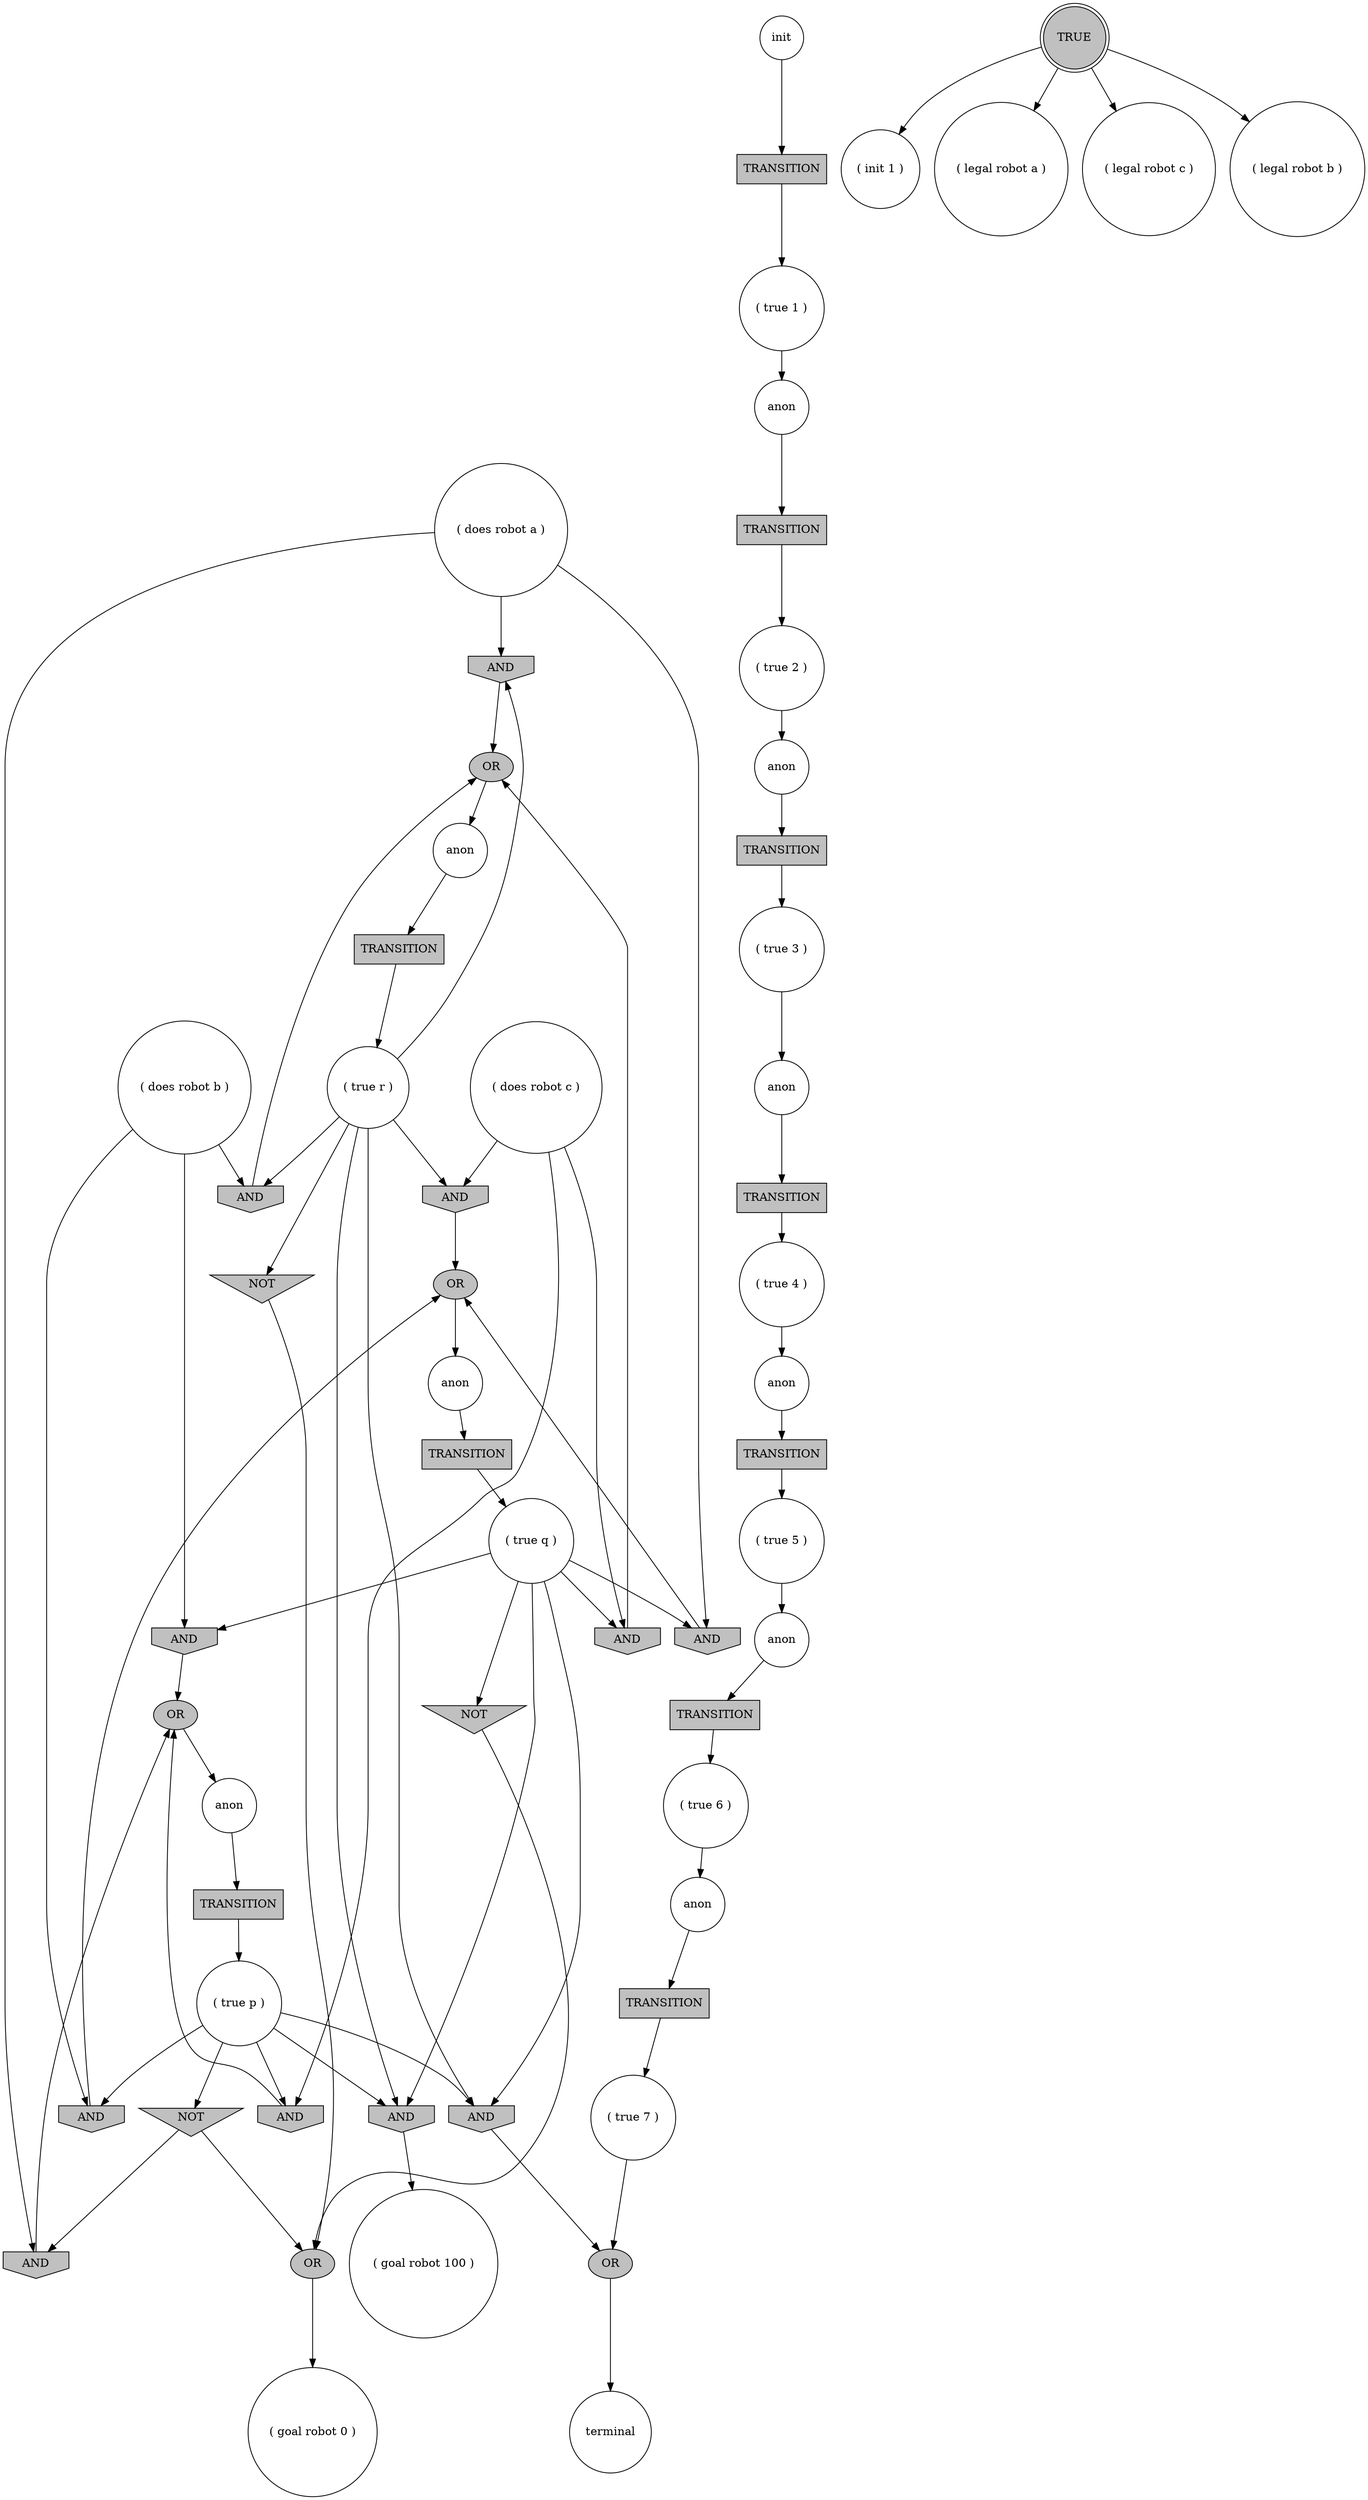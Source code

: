 digraph propNet
{
	"@615c9f5c"[shape=invhouse, style= filled, fillcolor=grey, label="AND"]; "@615c9f5c"->"@1537ee71"; 
	"@23d0a9d3"[shape=circle, style= filled, fillcolor=white, label="( true 3 )"]; "@23d0a9d3"->"@20ebfe2"; 
	"@4ca24924"[shape=circle, style= filled, fillcolor=white, label="( true 1 )"]; "@4ca24924"->"@50c210e7"; 
	"@6afdc8fb"[shape=box, style= filled, fillcolor=grey, label="TRANSITION"]; "@6afdc8fb"->"@7ea00bd8"; 
	"@4d40fbca"[shape=circle, style= filled, fillcolor=white, label="anon"]; "@4d40fbca"->"@3027db46"; 
	"@7eb0943e"[shape=circle, style= filled, fillcolor=white, label="( does robot a )"]; "@7eb0943e"->"@615c9f5c"; "@7eb0943e"->"@38e0a382"; "@7eb0943e"->"@6fc8d10d"; 
	"@6ae7c468"[shape=circle, style= filled, fillcolor=white, label="anon"]; "@6ae7c468"->"@17cf00b8"; 
	"@2e3feec"[shape=circle, style= filled, fillcolor=white, label="( true 5 )"]; "@2e3feec"->"@2574e29"; 
	"@4f2fe6bc"[shape=circle, style= filled, fillcolor=white, label="( init 1 )"]; 
	"@6ee07d73"[shape=invhouse, style= filled, fillcolor=grey, label="AND"]; "@6ee07d73"->"@774a9694"; 
	"@7c6e452"[shape=ellipse, style= filled, fillcolor=grey, label="OR"]; "@7c6e452"->"@239c2cd6"; 
	"@33b45220"[shape=invhouse, style= filled, fillcolor=grey, label="AND"]; "@33b45220"->"@1537ee71"; 
	"@11a9653c"[shape=box, style= filled, fillcolor=grey, label="TRANSITION"]; "@11a9653c"->"@23d0a9d3"; 
	"@74b9c22e"[shape=circle, style= filled, fillcolor=white, label="( true q )"]; "@74b9c22e"->"@33b45220"; "@74b9c22e"->"@6fc8d10d"; "@74b9c22e"->"@4c1a2180"; "@74b9c22e"->"@3313efed"; "@74b9c22e"->"@2ab3ebed"; "@74b9c22e"->"@200a2a24"; 
	"@7cf096e8"[shape=circle, style= filled, fillcolor=white, label="( does robot c )"]; "@7cf096e8"->"@6ee07d73"; "@7cf096e8"->"@33b45220"; "@7cf096e8"->"@678cabf1"; 
	"@4c1a2180"[shape=invhouse, style= filled, fillcolor=grey, label="AND"]; "@4c1a2180"->"@7c6e452"; 
	"@15a6b0bb"[shape=invhouse, style= filled, fillcolor=grey, label="AND"]; "@15a6b0bb"->"@774a9694"; 
	"@6df3f0ec"[shape=circle, style= filled, fillcolor=white, label="( true p )"]; "@6df3f0ec"->"@16c52be4"; "@6df3f0ec"->"@4c1a2180"; "@6df3f0ec"->"@678cabf1"; "@6df3f0ec"->"@15a6b0bb"; "@6df3f0ec"->"@2ab3ebed"; 
	"@16c52be4"[shape=invtriangle, style= filled, fillcolor=grey, label="NOT"]; "@16c52be4"->"@38e0a382"; "@16c52be4"->"@1abe9852"; 
	"@50c210e7"[shape=circle, style= filled, fillcolor=white, label="anon"]; "@50c210e7"->"@40dd17f8"; 
	"@40dd17f8"[shape=box, style= filled, fillcolor=grey, label="TRANSITION"]; "@40dd17f8"->"@33af1fd0"; 
	"@1d117136"[shape=box, style= filled, fillcolor=grey, label="TRANSITION"]; "@1d117136"->"@4ca24924"; 
	"@4a3c1495"[shape=circle, style= filled, fillcolor=white, label="( true r )"]; "@4a3c1495"->"@615c9f5c"; "@4a3c1495"->"@6ee07d73"; "@4a3c1495"->"@2688584f"; "@4a3c1495"->"@4c1a2180"; "@4a3c1495"->"@2ab3ebed"; "@4a3c1495"->"@3bcfb280"; 
	"@7fbb1e91"[shape=box, style= filled, fillcolor=grey, label="TRANSITION"]; "@7fbb1e91"->"@74b9c22e"; 
	"@200a2a24"[shape=invtriangle, style= filled, fillcolor=grey, label="NOT"]; "@200a2a24"->"@1abe9852"; 
	"@7879d9c9"[shape=box, style= filled, fillcolor=grey, label="TRANSITION"]; "@7879d9c9"->"@4a3c1495"; 
	"@7f18082a"[shape=circle, style= filled, fillcolor=white, label="( goal robot 100 )"]; 
	"@173d0004"[shape=ellipse, style= filled, fillcolor=grey, label="OR"]; "@173d0004"->"@2fa332cc"; 
	"@6915712a"[shape=circle, style= filled, fillcolor=white, label="anon"]; "@6915712a"->"@7879d9c9"; 
	"@26e2a4a1"[shape=doublecircle, style= filled, fillcolor=grey, label="TRUE"]; "@26e2a4a1"->"@7cdb922a"; "@26e2a4a1"->"@4f2fe6bc"; "@26e2a4a1"->"@6dd80420"; "@26e2a4a1"->"@2844d42b"; 
	"@6fc8d10d"[shape=invhouse, style= filled, fillcolor=grey, label="AND"]; "@6fc8d10d"->"@774a9694"; 
	"@567f0fb9"[shape=circle, style= filled, fillcolor=white, label="( goal robot 0 )"]; 
	"@1537ee71"[shape=ellipse, style= filled, fillcolor=grey, label="OR"]; "@1537ee71"->"@6915712a"; 
	"@2688584f"[shape=invhouse, style= filled, fillcolor=grey, label="AND"]; "@2688584f"->"@1537ee71"; 
	"@19afc8e8"[shape=circle, style= filled, fillcolor=white, label="init"]; "@19afc8e8"->"@1d117136"; 
	"@239c2cd6"[shape=circle, style= filled, fillcolor=white, label="terminal"]; 
	"@3bcfb280"[shape=invtriangle, style= filled, fillcolor=grey, label="NOT"]; "@3bcfb280"->"@1abe9852"; 
	"@19583605"[shape=circle, style= filled, fillcolor=white, label="( true 6 )"]; "@19583605"->"@6ae7c468"; 
	"@2ab3ebed"[shape=invhouse, style= filled, fillcolor=grey, label="AND"]; "@2ab3ebed"->"@7f18082a"; 
	"@774a9694"[shape=ellipse, style= filled, fillcolor=grey, label="OR"]; "@774a9694"->"@3c505632"; 
	"@3027db46"[shape=box, style= filled, fillcolor=grey, label="TRANSITION"]; "@3027db46"->"@2e3feec"; 
	"@3c505632"[shape=circle, style= filled, fillcolor=white, label="anon"]; "@3c505632"->"@7fbb1e91"; 
	"@38e0a382"[shape=invhouse, style= filled, fillcolor=grey, label="AND"]; "@38e0a382"->"@173d0004"; 
	"@17dcdcbe"[shape=box, style= filled, fillcolor=grey, label="TRANSITION"]; "@17dcdcbe"->"@6df3f0ec"; 
	"@e52a6be"[shape=circle, style= filled, fillcolor=white, label="( does robot b )"]; "@e52a6be"->"@2688584f"; "@e52a6be"->"@15a6b0bb"; "@e52a6be"->"@3313efed"; 
	"@20ebfe2"[shape=circle, style= filled, fillcolor=white, label="anon"]; "@20ebfe2"->"@6afdc8fb"; 
	"@1abe9852"[shape=ellipse, style= filled, fillcolor=grey, label="OR"]; "@1abe9852"->"@567f0fb9"; 
	"@2fa332cc"[shape=circle, style= filled, fillcolor=white, label="anon"]; "@2fa332cc"->"@17dcdcbe"; 
	"@2844d42b"[shape=circle, style= filled, fillcolor=white, label="( legal robot b )"]; 
	"@7cdb922a"[shape=circle, style= filled, fillcolor=white, label="( legal robot a )"]; 
	"@3f05a277"[shape=box, style= filled, fillcolor=grey, label="TRANSITION"]; "@3f05a277"->"@19583605"; 
	"@51cb1dbd"[shape=circle, style= filled, fillcolor=white, label="( true 7 )"]; "@51cb1dbd"->"@7c6e452"; 
	"@17cf00b8"[shape=box, style= filled, fillcolor=grey, label="TRANSITION"]; "@17cf00b8"->"@51cb1dbd"; 
	"@7ea00bd8"[shape=circle, style= filled, fillcolor=white, label="( true 4 )"]; "@7ea00bd8"->"@4d40fbca"; 
	"@6dd80420"[shape=circle, style= filled, fillcolor=white, label="( legal robot c )"]; 
	"@45c7333e"[shape=circle, style= filled, fillcolor=white, label="anon"]; "@45c7333e"->"@11a9653c"; 
	"@678cabf1"[shape=invhouse, style= filled, fillcolor=grey, label="AND"]; "@678cabf1"->"@173d0004"; 
	"@2574e29"[shape=circle, style= filled, fillcolor=white, label="anon"]; "@2574e29"->"@3f05a277"; 
	"@3313efed"[shape=invhouse, style= filled, fillcolor=grey, label="AND"]; "@3313efed"->"@173d0004"; 
	"@33af1fd0"[shape=circle, style= filled, fillcolor=white, label="( true 2 )"]; "@33af1fd0"->"@45c7333e"; 
}